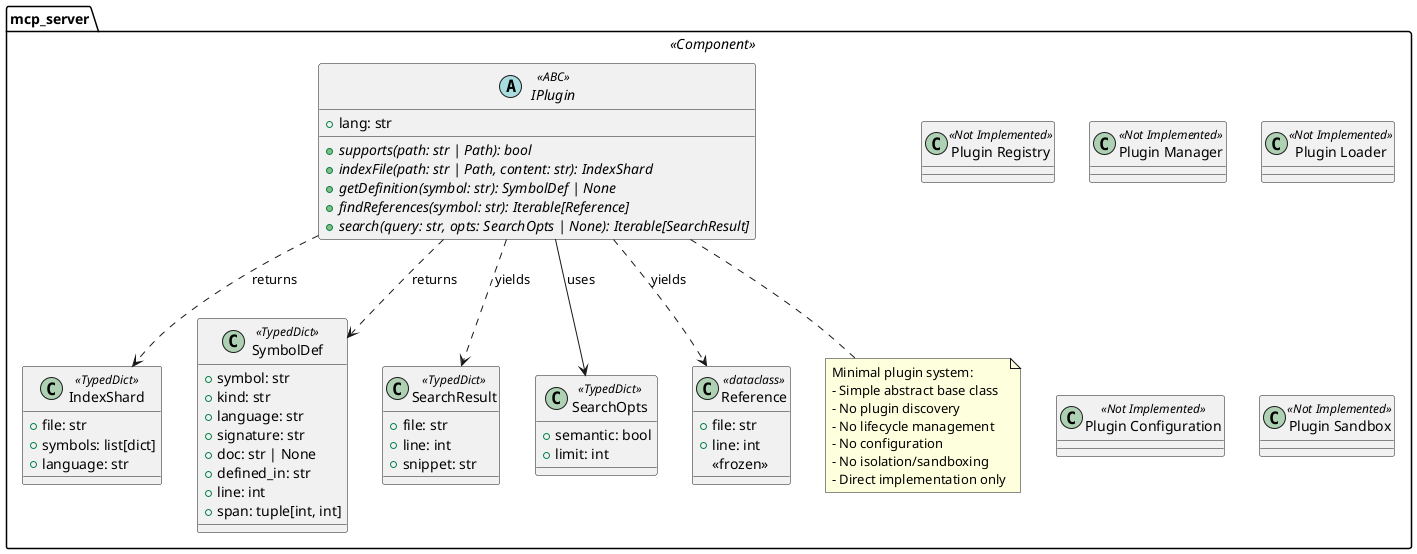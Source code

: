 @startuml plugin_system_actual
!define COMPONENT_INTERFACE <<Component Interface>>
!define ABSTRACT <<abstract>>
!define NOT_IMPLEMENTED <<Not Implemented>>

' This diagram reflects the ACTUAL implementation

package "mcp_server" <<Component>> {
    
    ' ========================================
    ' Actual Plugin Interface
    ' ========================================
    
    abstract class IPlugin <<ABC>> {
        +lang: str
        
        +{abstract} supports(path: str | Path): bool
        +{abstract} indexFile(path: str | Path, content: str): IndexShard
        +{abstract} getDefinition(symbol: str): SymbolDef | None
        +{abstract} findReferences(symbol: str): Iterable[Reference]
        +{abstract} search(query: str, opts: SearchOpts | None): Iterable[SearchResult]
    }
    
    ' ========================================
    ' Data Types (TypedDict and dataclass)
    ' ========================================
    
    class IndexShard <<TypedDict>> {
        +file: str
        +symbols: list[dict]
        +language: str
    }
    
    class SymbolDef <<TypedDict>> {
        +symbol: str
        +kind: str
        +language: str
        +signature: str
        +doc: str | None
        +defined_in: str
        +line: int
        +span: tuple[int, int]
    }
    
    class SearchResult <<TypedDict>> {
        +file: str
        +line: int
        +snippet: str
    }
    
    class SearchOpts <<TypedDict>> {
        +semantic: bool
        +limit: int
    }
    
    class Reference <<dataclass>> {
        +file: str
        +line: int
        <<frozen>>
    }
    
    ' ========================================
    ' NOT IMPLEMENTED Components
    ' ========================================
    
    class "Plugin Registry" NOT_IMPLEMENTED {
        ' No dynamic plugin discovery
        ' No IPluginRegistry interface
        ' No IPluginDiscovery interface
        ' Plugins are hardcoded
    }
    
    class "Plugin Manager" NOT_IMPLEMENTED {
        ' No lifecycle management
        ' No IPluginManager interface
        ' No ILifecycleManager interface
        ' No plugin enable/disable
    }
    
    class "Plugin Loader" NOT_IMPLEMENTED {
        ' No dynamic loading
        ' No IPluginLoader interface
        ' No IModuleImporter interface
        ' Direct imports only
    }
    
    class "Plugin Configuration" NOT_IMPLEMENTED {
        ' No per-plugin configuration
        ' No plugin settings
        ' No plugin state management
    }
    
    class "Plugin Sandbox" NOT_IMPLEMENTED {
        ' No plugin isolation
        ' No resource limits
        ' No security boundaries
    }
    
    ' ========================================
    ' Relationships
    ' ========================================
    
    IPlugin ..> IndexShard : returns
    IPlugin ..> SymbolDef : returns
    IPlugin ..> SearchResult : yields
    IPlugin ..> Reference : yields
    IPlugin --> SearchOpts : uses
    
    note bottom of IPlugin
        Minimal plugin system:
        - Simple abstract base class
        - No plugin discovery
        - No lifecycle management
        - No configuration
        - No isolation/sandboxing
        - Direct implementation only
    end note
}

@enduml